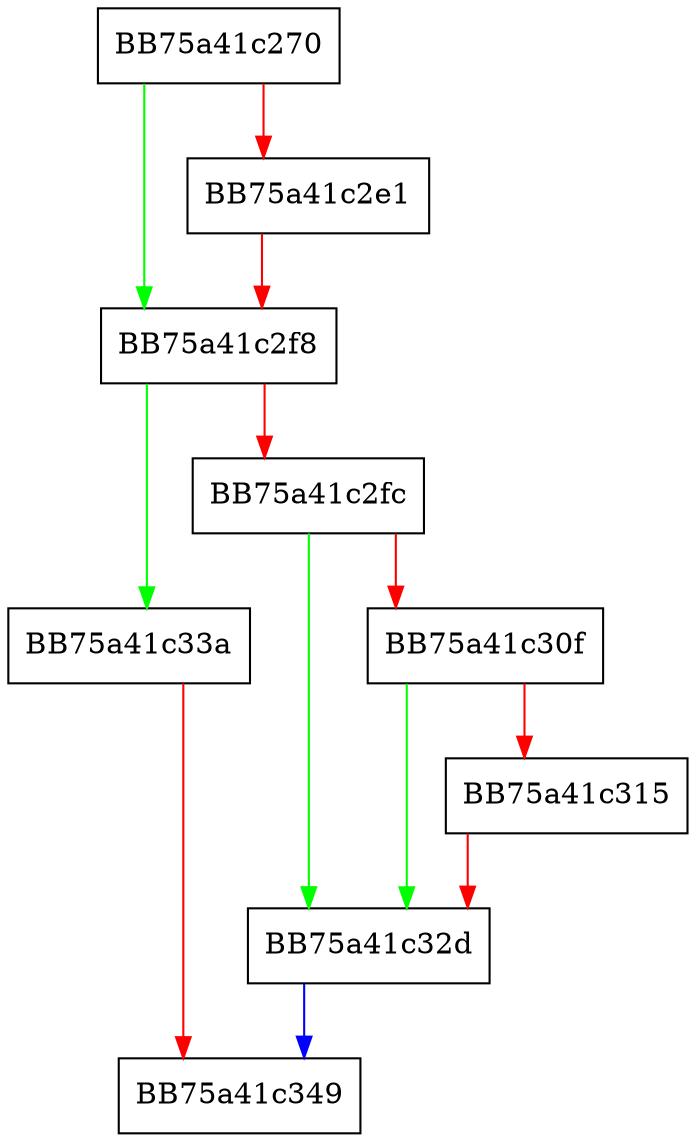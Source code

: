 digraph FillDisks {
  node [shape="box"];
  graph [splines=ortho];
  BB75a41c270 -> BB75a41c2f8 [color="green"];
  BB75a41c270 -> BB75a41c2e1 [color="red"];
  BB75a41c2e1 -> BB75a41c2f8 [color="red"];
  BB75a41c2f8 -> BB75a41c33a [color="green"];
  BB75a41c2f8 -> BB75a41c2fc [color="red"];
  BB75a41c2fc -> BB75a41c32d [color="green"];
  BB75a41c2fc -> BB75a41c30f [color="red"];
  BB75a41c30f -> BB75a41c32d [color="green"];
  BB75a41c30f -> BB75a41c315 [color="red"];
  BB75a41c315 -> BB75a41c32d [color="red"];
  BB75a41c32d -> BB75a41c349 [color="blue"];
  BB75a41c33a -> BB75a41c349 [color="red"];
}
